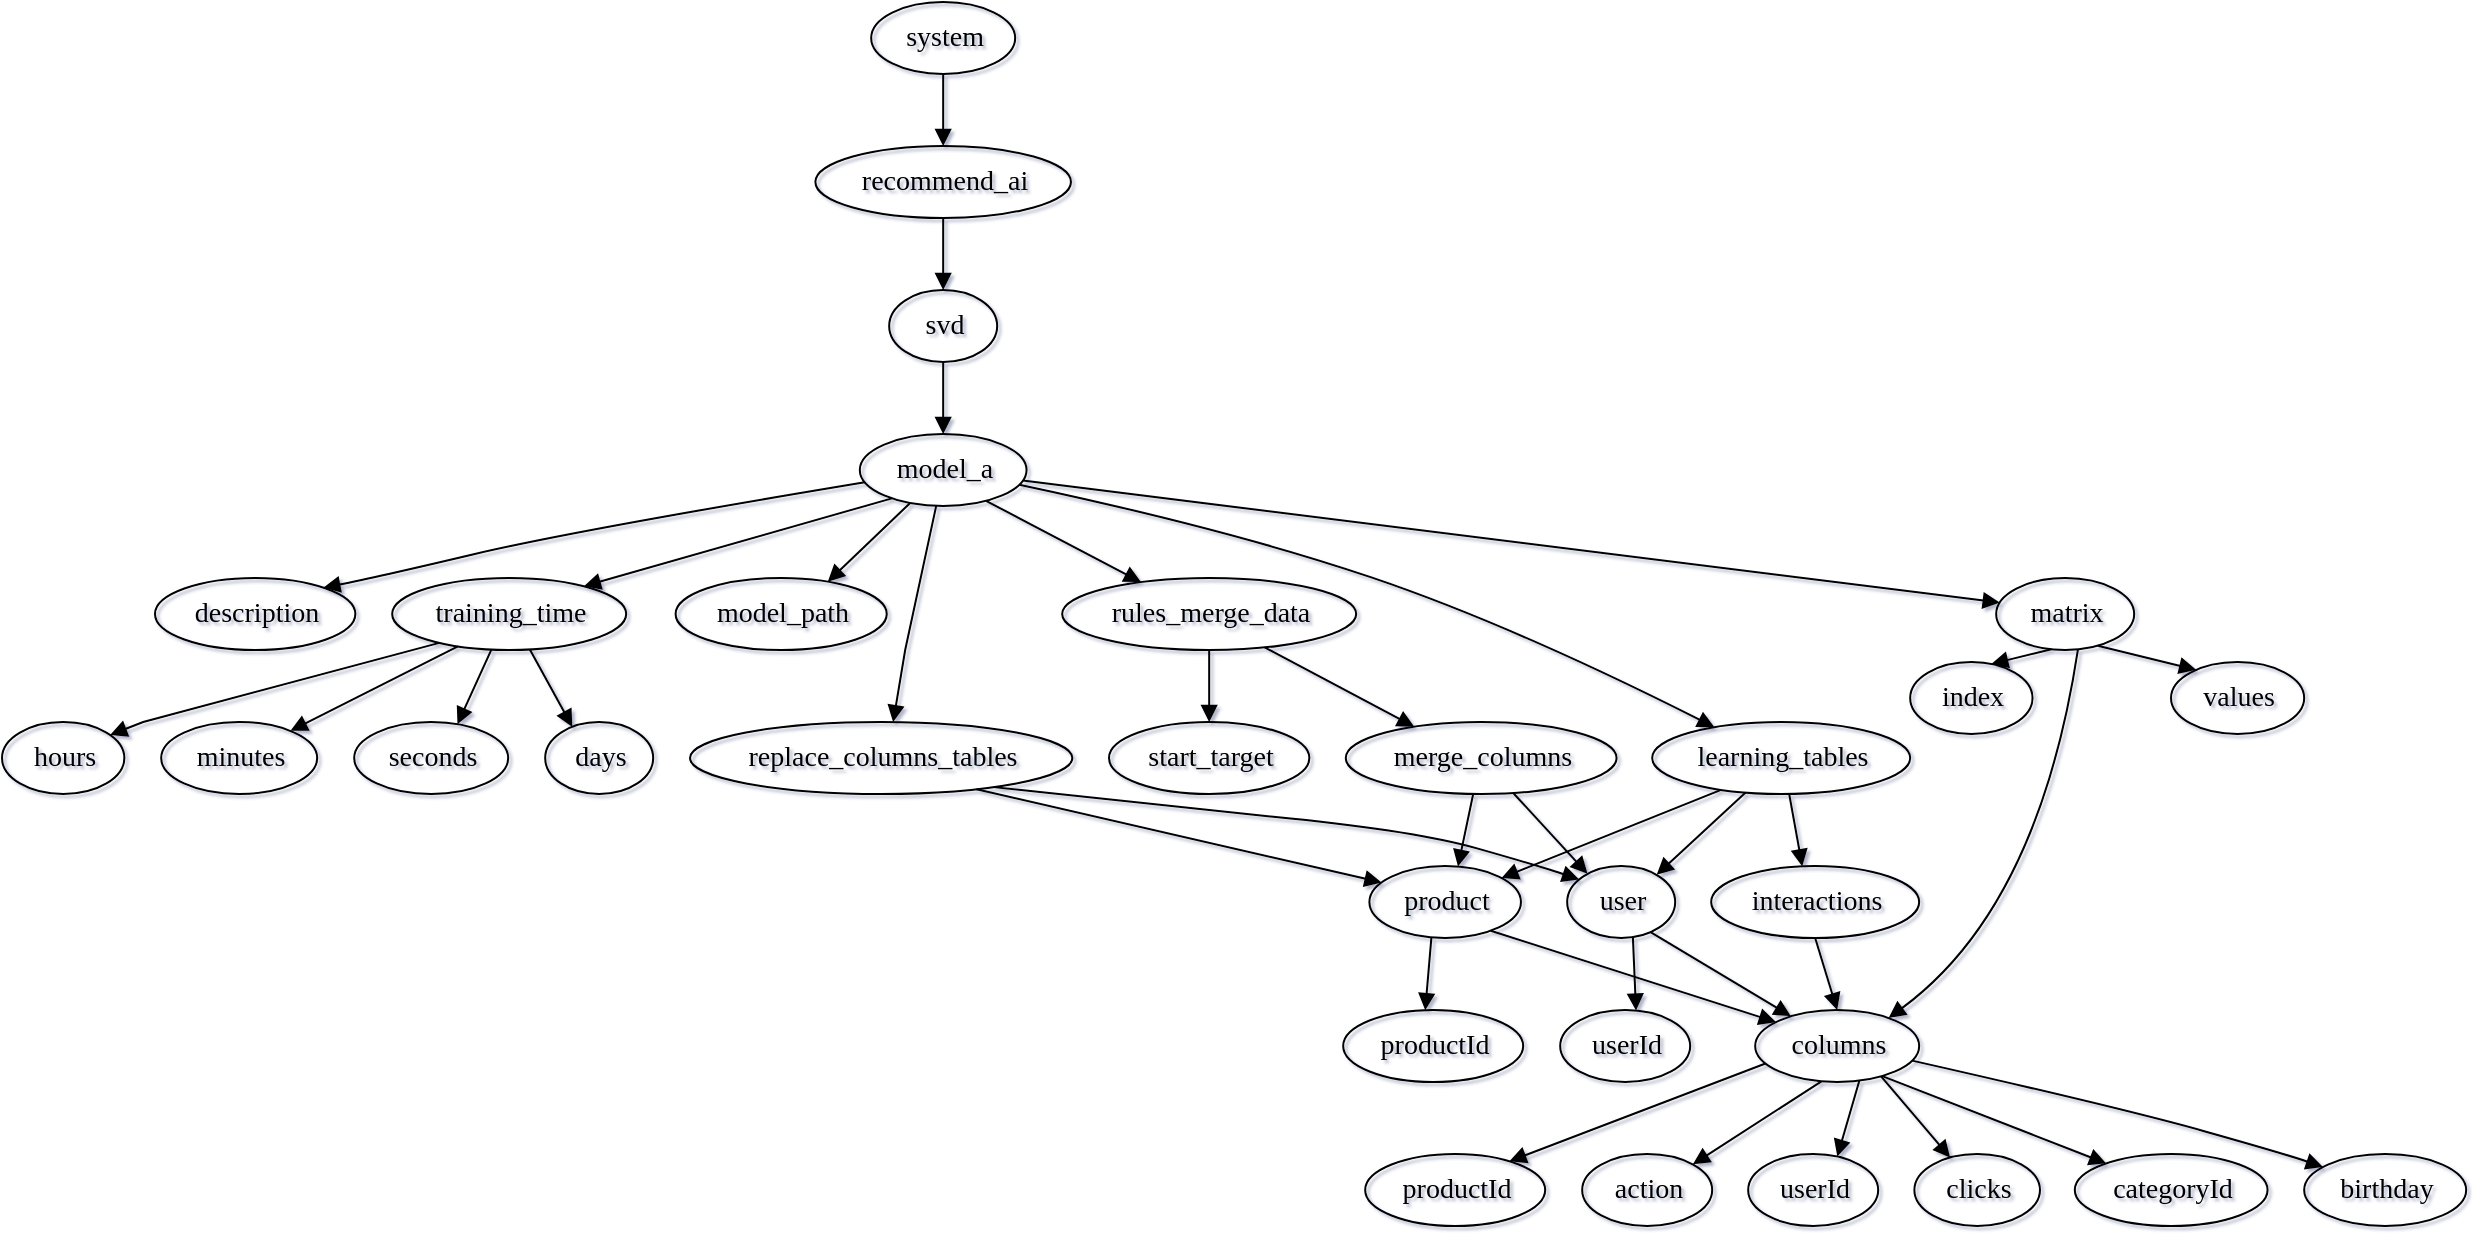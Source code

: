 <mxfile>
    <diagram id="BQbfhOcx8H9JgvVOXXp6" name="Page-1">
        <mxGraphModel dx="1113" dy="700" grid="1" gridSize="10" guides="1" tooltips="1" connect="1" arrows="1" fold="1" page="1" pageScale="1" pageWidth="1654" pageHeight="2336" math="0" shadow="1">
            <root>
                <mxCell id="0"/>
                <mxCell id="1" parent="0"/>
                <mxCell id="node1" value="&lt;font style='font-size: 14.0px;' face='Times New Roman,serif' color='#000000'&gt;system&lt;/font&gt;" style="ellipse;verticalAlign=middle;html=1;rounded=0;labelBackgroundColor=none;strokeColor=black;fillColor=none;strokeWidth=1;dashed=0;" parent="1" vertex="1">
                    <mxGeometry x="434.59" width="72" height="36" as="geometry"/>
                </mxCell>
                <mxCell id="node2" value="&lt;font style='font-size: 14.0px;' face='Times New Roman,serif' color='#000000'&gt;recommend_ai&lt;/font&gt;" style="ellipse;verticalAlign=middle;html=1;rounded=0;labelBackgroundColor=none;strokeColor=black;fillColor=none;strokeWidth=1;dashed=0;" parent="1" vertex="1">
                    <mxGeometry x="406.7" y="72" width="127.78" height="36" as="geometry"/>
                </mxCell>
                <mxCell id="node3" value="&lt;font style='font-size: 14.0px;' face='Times New Roman,serif' color='#000000'&gt;svd&lt;/font&gt;" style="ellipse;verticalAlign=middle;html=1;rounded=0;labelBackgroundColor=none;strokeColor=black;fillColor=none;strokeWidth=1;dashed=0;" parent="1" vertex="1">
                    <mxGeometry x="443.59" y="144" width="54" height="36" as="geometry"/>
                </mxCell>
                <mxCell id="node4" value="&lt;font style='font-size: 14.0px;' face='Times New Roman,serif' color='#000000'&gt;model_a&lt;/font&gt;" style="ellipse;verticalAlign=middle;html=1;rounded=0;labelBackgroundColor=none;strokeColor=black;fillColor=none;strokeWidth=1;dashed=0;" parent="1" vertex="1">
                    <mxGeometry x="428.9" y="216" width="83.38" height="36" as="geometry"/>
                </mxCell>
                <mxCell id="node5" value="&lt;font style='font-size: 14.0px;' face='Times New Roman,serif' color='#000000'&gt;description&lt;/font&gt;" style="ellipse;verticalAlign=middle;html=1;rounded=0;labelBackgroundColor=none;strokeColor=black;fillColor=none;strokeWidth=1;dashed=0;" parent="1" vertex="1">
                    <mxGeometry x="76.5" y="288" width="100.18" height="36" as="geometry"/>
                </mxCell>
                <mxCell id="node6" value="&lt;font style='font-size: 14.0px;' face='Times New Roman,serif' color='#000000'&gt;training_time&lt;/font&gt;" style="ellipse;verticalAlign=middle;html=1;rounded=0;labelBackgroundColor=none;strokeColor=black;fillColor=none;strokeWidth=1;dashed=0;" parent="1" vertex="1">
                    <mxGeometry x="195.09" y="288" width="117" height="36" as="geometry"/>
                </mxCell>
                <mxCell id="node7" value="&lt;font style='font-size: 14.0px;' face='Times New Roman,serif' color='#000000'&gt;model_path&lt;/font&gt;" style="ellipse;verticalAlign=middle;html=1;rounded=0;labelBackgroundColor=none;strokeColor=black;fillColor=none;strokeWidth=1;dashed=0;" parent="1" vertex="1">
                    <mxGeometry x="336.8" y="288" width="105.58" height="36" as="geometry"/>
                </mxCell>
                <mxCell id="node8" value="&lt;font style='font-size: 14.0px;' face='Times New Roman,serif' color='#000000'&gt;learning_tables&lt;/font&gt;" style="ellipse;verticalAlign=middle;html=1;rounded=0;labelBackgroundColor=none;strokeColor=black;fillColor=none;strokeWidth=1;dashed=0;" parent="1" vertex="1">
                    <mxGeometry x="825.09" y="360" width="129" height="36" as="geometry"/>
                </mxCell>
                <mxCell id="node9" value="&lt;font style='font-size: 14.0px;' face='Times New Roman,serif' color='#000000'&gt;replace_columns_tables&lt;/font&gt;" style="ellipse;verticalAlign=middle;html=1;rounded=0;labelBackgroundColor=none;strokeColor=black;fillColor=none;strokeWidth=1;dashed=0;" parent="1" vertex="1">
                    <mxGeometry x="344.01" y="360" width="191.16" height="36" as="geometry"/>
                </mxCell>
                <mxCell id="node10" value="&lt;font style='font-size: 14.0px;' face='Times New Roman,serif' color='#000000'&gt;rules_merge_data&lt;/font&gt;" style="ellipse;verticalAlign=middle;html=1;rounded=0;labelBackgroundColor=none;strokeColor=black;fillColor=none;strokeWidth=1;dashed=0;" parent="1" vertex="1">
                    <mxGeometry x="530.09" y="288" width="147" height="36" as="geometry"/>
                </mxCell>
                <mxCell id="node11" value="&lt;font style='font-size: 14.0px;' face='Times New Roman,serif' color='#000000'&gt;matrix&lt;/font&gt;" style="ellipse;verticalAlign=middle;html=1;rounded=0;labelBackgroundColor=none;strokeColor=black;fillColor=none;strokeWidth=1;dashed=0;" parent="1" vertex="1">
                    <mxGeometry x="997.09" y="288" width="69" height="36" as="geometry"/>
                </mxCell>
                <mxCell id="node12" value="&lt;font style='font-size: 14.0px;' face='Times New Roman,serif' color='#000000'&gt;days&lt;/font&gt;" style="ellipse;verticalAlign=middle;html=1;rounded=0;labelBackgroundColor=none;strokeColor=black;fillColor=none;strokeWidth=1;dashed=0;" parent="1" vertex="1">
                    <mxGeometry x="271.59" y="360" width="54" height="36" as="geometry"/>
                </mxCell>
                <mxCell id="node13" value="&lt;font style='font-size: 14.0px;' face='Times New Roman,serif' color='#000000'&gt;hours&lt;/font&gt;" style="ellipse;verticalAlign=middle;html=1;rounded=0;labelBackgroundColor=none;strokeColor=black;fillColor=none;strokeWidth=1;dashed=0;" parent="1" vertex="1">
                    <mxGeometry y="360" width="61.18" height="36" as="geometry"/>
                </mxCell>
                <mxCell id="node14" value="&lt;font style='font-size: 14.0px;' face='Times New Roman,serif' color='#000000'&gt;minutes&lt;/font&gt;" style="ellipse;verticalAlign=middle;html=1;rounded=0;labelBackgroundColor=none;strokeColor=black;fillColor=none;strokeWidth=1;dashed=0;" parent="1" vertex="1">
                    <mxGeometry x="79.59" y="360" width="78" height="36" as="geometry"/>
                </mxCell>
                <mxCell id="node15" value="&lt;font style='font-size: 14.0px;' face='Times New Roman,serif' color='#000000'&gt;seconds&lt;/font&gt;" style="ellipse;verticalAlign=middle;html=1;rounded=0;labelBackgroundColor=none;strokeColor=black;fillColor=none;strokeWidth=1;dashed=0;" parent="1" vertex="1">
                    <mxGeometry x="176.09" y="360" width="77" height="36" as="geometry"/>
                </mxCell>
                <mxCell id="node16" value="&lt;font style='font-size: 14.0px;' face='Times New Roman,serif' color='#000000'&gt;user&lt;/font&gt;" style="ellipse;verticalAlign=middle;html=1;rounded=0;labelBackgroundColor=none;strokeColor=black;fillColor=none;strokeWidth=1;dashed=0;" parent="1" vertex="1">
                    <mxGeometry x="782.59" y="432" width="54" height="36" as="geometry"/>
                </mxCell>
                <mxCell id="node17" value="&lt;font style='font-size: 14.0px;' face='Times New Roman,serif' color='#000000'&gt;product&lt;/font&gt;" style="ellipse;verticalAlign=middle;html=1;rounded=0;labelBackgroundColor=none;strokeColor=black;fillColor=none;strokeWidth=1;dashed=0;" parent="1" vertex="1">
                    <mxGeometry x="683.7" y="432" width="75.78" height="36" as="geometry"/>
                </mxCell>
                <mxCell id="node18" value="&lt;font style='font-size: 14.0px;' face='Times New Roman,serif' color='#000000'&gt;interactions&lt;/font&gt;" style="ellipse;verticalAlign=middle;html=1;rounded=0;labelBackgroundColor=none;strokeColor=black;fillColor=none;strokeWidth=1;dashed=0;" parent="1" vertex="1">
                    <mxGeometry x="854.59" y="432" width="104" height="36" as="geometry"/>
                </mxCell>
                <mxCell id="node19" value="&lt;font style='font-size: 14.0px;' face='Times New Roman,serif' color='#000000'&gt;start_target&lt;/font&gt;" style="ellipse;verticalAlign=middle;html=1;rounded=0;labelBackgroundColor=none;strokeColor=black;fillColor=none;strokeWidth=1;dashed=0;" parent="1" vertex="1">
                    <mxGeometry x="553.5" y="360" width="100.18" height="36" as="geometry"/>
                </mxCell>
                <mxCell id="node20" value="&lt;font style='font-size: 14.0px;' face='Times New Roman,serif' color='#000000'&gt;merge_columns&lt;/font&gt;" style="ellipse;verticalAlign=middle;html=1;rounded=0;labelBackgroundColor=none;strokeColor=black;fillColor=none;strokeWidth=1;dashed=0;" parent="1" vertex="1">
                    <mxGeometry x="671.9" y="360" width="135.38" height="36" as="geometry"/>
                </mxCell>
                <mxCell id="node21" value="&lt;font style='font-size: 14.0px;' face='Times New Roman,serif' color='#000000'&gt;columns&lt;/font&gt;" style="ellipse;verticalAlign=middle;html=1;rounded=0;labelBackgroundColor=none;strokeColor=black;fillColor=none;strokeWidth=1;dashed=0;" parent="1" vertex="1">
                    <mxGeometry x="876.59" y="504" width="82" height="36" as="geometry"/>
                </mxCell>
                <mxCell id="node22" value="&lt;font style='font-size: 14.0px;' face='Times New Roman,serif' color='#000000'&gt;index&lt;/font&gt;" style="ellipse;verticalAlign=middle;html=1;rounded=0;labelBackgroundColor=none;strokeColor=black;fillColor=none;strokeWidth=1;dashed=0;" parent="1" vertex="1">
                    <mxGeometry x="954.09" y="330" width="61.18" height="36" as="geometry"/>
                </mxCell>
                <mxCell id="node23" value="&lt;font style='font-size: 14.0px;' face='Times New Roman,serif' color='#000000'&gt;values&lt;/font&gt;" style="ellipse;verticalAlign=middle;html=1;rounded=0;labelBackgroundColor=none;strokeColor=black;fillColor=none;strokeWidth=1;dashed=0;" parent="1" vertex="1">
                    <mxGeometry x="1084.51" y="330" width="66.58" height="36" as="geometry"/>
                </mxCell>
                <mxCell id="node24" value="&lt;font style='font-size: 14.0px;' face='Times New Roman,serif' color='#000000'&gt;userId&lt;/font&gt;" style="ellipse;verticalAlign=middle;html=1;rounded=0;labelBackgroundColor=none;strokeColor=black;fillColor=none;strokeWidth=1;dashed=0;" parent="1" vertex="1">
                    <mxGeometry x="779.09" y="504" width="65" height="36" as="geometry"/>
                </mxCell>
                <mxCell id="node25" value="&lt;font style='font-size: 14.0px;' face='Times New Roman,serif' color='#000000'&gt;productId&lt;/font&gt;" style="ellipse;verticalAlign=middle;html=1;rounded=0;labelBackgroundColor=none;strokeColor=black;fillColor=none;strokeWidth=1;dashed=0;" parent="1" vertex="1">
                    <mxGeometry x="670.59" y="504" width="90" height="36" as="geometry"/>
                </mxCell>
                <mxCell id="node26" value="&lt;font style='font-size: 14.0px;' face='Times New Roman,serif' color='#000000'&gt;productId&lt;/font&gt;" style="ellipse;verticalAlign=middle;html=1;rounded=0;labelBackgroundColor=none;strokeColor=black;fillColor=none;strokeWidth=1;dashed=0;" parent="1" vertex="1">
                    <mxGeometry x="681.59" y="576" width="90" height="36" as="geometry"/>
                </mxCell>
                <mxCell id="node27" value="&lt;font style='font-size: 14.0px;' face='Times New Roman,serif' color='#000000'&gt;action&lt;/font&gt;" style="ellipse;verticalAlign=middle;html=1;rounded=0;labelBackgroundColor=none;strokeColor=black;fillColor=none;strokeWidth=1;dashed=0;" parent="1" vertex="1">
                    <mxGeometry x="790.09" y="576" width="65" height="36" as="geometry"/>
                </mxCell>
                <mxCell id="node28" value="&lt;font style='font-size: 14.0px;' face='Times New Roman,serif' color='#000000'&gt;userId&lt;/font&gt;" style="ellipse;verticalAlign=middle;html=1;rounded=0;labelBackgroundColor=none;strokeColor=black;fillColor=none;strokeWidth=1;dashed=0;" parent="1" vertex="1">
                    <mxGeometry x="873.09" y="576" width="65" height="36" as="geometry"/>
                </mxCell>
                <mxCell id="node29" value="&lt;font style='font-size: 14.0px;' face='Times New Roman,serif' color='#000000'&gt;clicks&lt;/font&gt;" style="ellipse;verticalAlign=middle;html=1;rounded=0;labelBackgroundColor=none;strokeColor=black;fillColor=none;strokeWidth=1;dashed=0;" parent="1" vertex="1">
                    <mxGeometry x="956.19" y="576" width="62.8" height="36" as="geometry"/>
                </mxCell>
                <mxCell id="node30" value="&lt;font style='font-size: 14.0px;' face='Times New Roman,serif' color='#000000'&gt;categoryId&lt;/font&gt;" style="ellipse;verticalAlign=middle;html=1;rounded=0;labelBackgroundColor=none;strokeColor=black;fillColor=none;strokeWidth=1;dashed=0;" parent="1" vertex="1">
                    <mxGeometry x="1036.4" y="576" width="96.38" height="36" as="geometry"/>
                </mxCell>
                <mxCell id="node31" value="&lt;font style='font-size: 14.0px;' face='Times New Roman,serif' color='#000000'&gt;birthday&lt;/font&gt;" style="ellipse;verticalAlign=middle;html=1;rounded=0;labelBackgroundColor=none;strokeColor=black;fillColor=none;strokeWidth=1;dashed=0;" parent="1" vertex="1">
                    <mxGeometry x="1151.09" y="576" width="81" height="36" as="geometry"/>
                </mxCell>
                <mxCell id="edge1" style="html=1;endArrow=block;dashed=0;endFill=1;startArrow=none;startFill=0;fillColor=black;strokeColor=black;strokeWidth=1;rounded=0;exitX=0.5;exitY=1.0;entryX=0.5;entryY=0.0;" parent="1" source="node1" target="node2" edge="1">
                    <mxGeometry relative="1" as="geometry">
                        <mxPoint x="470.59" y="36.3" as="sourcePoint"/>
                        <mxPoint x="470.59" y="61.89" as="targetPoint"/>
                    </mxGeometry>
                </mxCell>
                <mxCell id="edge2" style="html=1;endArrow=block;dashed=0;endFill=1;startArrow=none;startFill=0;fillColor=black;strokeColor=black;strokeWidth=1;rounded=0;exitX=0.5;exitY=1.0;entryX=0.5;entryY=0.0;" parent="1" source="node2" target="node3" edge="1">
                    <mxGeometry relative="1" as="geometry">
                        <mxPoint x="470.59" y="108.3" as="sourcePoint"/>
                        <mxPoint x="470.59" y="133.89" as="targetPoint"/>
                    </mxGeometry>
                </mxCell>
                <mxCell id="edge3" style="html=1;endArrow=block;dashed=0;endFill=1;startArrow=none;startFill=0;fillColor=black;strokeColor=black;strokeWidth=1;rounded=0;exitX=0.5;exitY=1.0;entryX=0.5;entryY=0.0;" parent="1" source="node3" target="node4" edge="1">
                    <mxGeometry relative="1" as="geometry">
                        <mxPoint x="470.59" y="180.3" as="sourcePoint"/>
                        <mxPoint x="470.59" y="205.89" as="targetPoint"/>
                    </mxGeometry>
                </mxCell>
                <mxCell id="edge4" style="html=1;endArrow=block;dashed=0;endFill=1;startArrow=none;startFill=0;fillColor=black;strokeColor=black;strokeWidth=1;curved=1;exitX=0.0;exitY=0.693;entryX=0.966;entryY=0.0;" parent="1" source="node4" target="node5" edge="1">
                    <mxGeometry relative="1" as="geometry">
                        <mxPoint x="432.08" y="240.95" as="sourcePoint"/>
                        <mxPoint x="173.24" y="291.11" as="targetPoint"/>
                        <Array as="points">
                            <mxPoint x="286.201" y="264.211"/>
                            <mxPoint x="185.59" y="288"/>
                        </Array>
                    </mxGeometry>
                </mxCell>
                <mxCell id="edge5" style="html=1;endArrow=block;dashed=0;endFill=1;startArrow=none;startFill=0;fillColor=black;strokeColor=black;strokeWidth=1;rounded=0;exitX=0.11;exitY=1.0;entryX=0.915;entryY=0.0;" parent="1" source="node4" target="node6" edge="1">
                    <mxGeometry relative="1" as="geometry">
                        <mxPoint x="438.1" y="245.48" as="sourcePoint"/>
                        <mxPoint x="302.17" y="289.33" as="targetPoint"/>
                    </mxGeometry>
                </mxCell>
                <mxCell id="edge6" style="html=1;endArrow=block;dashed=0;endFill=1;startArrow=none;startFill=0;fillColor=black;strokeColor=black;strokeWidth=1;rounded=0;exitX=0.284;exitY=1.0;entryX=0.747;entryY=0.0;" parent="1" source="node4" target="node7" edge="1">
                    <mxGeometry relative="1" as="geometry">
                        <mxPoint x="452.61" y="250.54" as="sourcePoint"/>
                        <mxPoint x="415.67" y="282.46" as="targetPoint"/>
                    </mxGeometry>
                </mxCell>
                <mxCell id="edge7" style="html=1;endArrow=block;dashed=0;endFill=1;startArrow=none;startFill=0;fillColor=black;strokeColor=black;strokeWidth=1;curved=1;exitX=1.0;exitY=0.728;entryX=0.195;entryY=0.0;" parent="1" source="node4" target="node8" edge="1">
                    <mxGeometry relative="1" as="geometry">
                        <mxPoint x="508.04" y="242.22" as="sourcePoint"/>
                        <mxPoint x="850.22" y="357.43" as="targetPoint"/>
                        <Array as="points">
                            <mxPoint x="614.073" y="263.774"/>
                            <mxPoint x="755.317" y="311.618"/>
                        </Array>
                    </mxGeometry>
                </mxCell>
                <mxCell id="edge8" style="html=1;endArrow=block;dashed=0;endFill=1;startArrow=none;startFill=0;fillColor=black;strokeColor=black;strokeWidth=1;rounded=0;exitX=0.457;exitY=1.0;entryX=0.532;entryY=0.0;" parent="1" source="node4" target="node9" edge="1">
                    <mxGeometry relative="1" as="geometry">
                        <mxPoint x="467.01" y="252.08" as="sourcePoint"/>
                        <mxPoint x="445.79" y="349.89" as="targetPoint"/>
                        <Array as="points">
                            <mxPoint x="451.59" y="324"/>
                        </Array>
                    </mxGeometry>
                </mxCell>
                <mxCell id="edge9" style="html=1;endArrow=block;dashed=0;endFill=1;startArrow=none;startFill=0;fillColor=black;strokeColor=black;strokeWidth=1;rounded=0;exitX=0.804;exitY=1.0;entryX=0.236;entryY=0.0;" parent="1" source="node4" target="node10" edge="1">
                    <mxGeometry relative="1" as="geometry">
                        <mxPoint x="495.92" y="248.33" as="sourcePoint"/>
                        <mxPoint x="564.84" y="284.61" as="targetPoint"/>
                    </mxGeometry>
                </mxCell>
                <mxCell id="edge10" style="html=1;endArrow=block;dashed=0;endFill=1;startArrow=none;startFill=0;fillColor=black;strokeColor=black;strokeWidth=1;rounded=0;exitX=1.0;exitY=0.664;entryX=0.0;entryY=0.322;" parent="1" source="node4" target="node11" edge="1">
                    <mxGeometry relative="1" as="geometry">
                        <mxPoint x="510.04" y="239.92" as="sourcePoint"/>
                        <mxPoint x="988.3" y="299.6" as="targetPoint"/>
                    </mxGeometry>
                </mxCell>
                <mxCell id="edge11" style="html=1;endArrow=block;dashed=0;endFill=1;startArrow=none;startFill=0;fillColor=black;strokeColor=black;strokeWidth=1;rounded=0;exitX=0.593;exitY=1.0;entryX=0.209;entryY=0.0;" parent="1" source="node6" target="node12" edge="1">
                    <mxGeometry relative="1" as="geometry">
                        <mxPoint x="264.48" y="323.95" as="sourcePoint"/>
                        <mxPoint x="282.88" y="352.56" as="targetPoint"/>
                    </mxGeometry>
                </mxCell>
                <mxCell id="edge12" style="html=1;endArrow=block;dashed=0;endFill=1;startArrow=none;startFill=0;fillColor=black;strokeColor=black;strokeWidth=1;rounded=0;exitX=0.126;exitY=1.0;entryX=1.0;entryY=0.075;" parent="1" source="node6" target="node13" edge="1">
                    <mxGeometry relative="1" as="geometry">
                        <mxPoint x="209.86" y="318.08" as="sourcePoint"/>
                        <mxPoint x="63.37" y="362.7" as="targetPoint"/>
                        <Array as="points">
                            <mxPoint x="70.59" y="360"/>
                        </Array>
                    </mxGeometry>
                </mxCell>
                <mxCell id="edge13" style="html=1;endArrow=block;dashed=0;endFill=1;startArrow=none;startFill=0;fillColor=black;strokeColor=black;strokeWidth=1;rounded=0;exitX=0.255;exitY=1.0;entryX=0.937;entryY=0.0;" parent="1" source="node6" target="node14" edge="1">
                    <mxGeometry relative="1" as="geometry">
                        <mxPoint x="224.96" y="321.85" as="sourcePoint"/>
                        <mxPoint x="152.67" y="359.33" as="targetPoint"/>
                    </mxGeometry>
                </mxCell>
                <mxCell id="edge14" style="html=1;endArrow=block;dashed=0;endFill=1;startArrow=none;startFill=0;fillColor=black;strokeColor=black;strokeWidth=1;rounded=0;exitX=0.419;exitY=1.0;entryX=0.685;entryY=0.0;" parent="1" source="node6" target="node15" edge="1">
                    <mxGeometry relative="1" as="geometry">
                        <mxPoint x="244.15" y="323.95" as="sourcePoint"/>
                        <mxPoint x="228.82" y="351.46" as="targetPoint"/>
                    </mxGeometry>
                </mxCell>
                <mxCell id="edge15" style="html=1;endArrow=block;dashed=0;endFill=1;startArrow=none;startFill=0;fillColor=black;strokeColor=black;strokeWidth=1;rounded=0;exitX=0.353;exitY=1.0;entryX=0.938;entryY=0.0;" parent="1" source="node8" target="node16" edge="1">
                    <mxGeometry relative="1" as="geometry">
                        <mxPoint x="870.63" y="395.59" as="sourcePoint"/>
                        <mxPoint x="833.26" y="428.28" as="targetPoint"/>
                    </mxGeometry>
                </mxCell>
                <mxCell id="edge16" style="html=1;endArrow=block;dashed=0;endFill=1;startArrow=none;startFill=0;fillColor=black;strokeColor=black;strokeWidth=1;rounded=0;exitX=0.233;exitY=1.0;entryX=1.0;entryY=0.047;" parent="1" source="node8" target="node17" edge="1">
                    <mxGeometry relative="1" as="geometry">
                        <mxPoint x="855.18" y="393.33" as="sourcePoint"/>
                        <mxPoint x="758.33" y="433.69" as="targetPoint"/>
                    </mxGeometry>
                </mxCell>
                <mxCell id="edge17" style="html=1;endArrow=block;dashed=0;endFill=1;startArrow=none;startFill=0;fillColor=black;strokeColor=black;strokeWidth=1;rounded=0;exitX=0.533;exitY=1.0;entryX=0.437;entryY=0.0;" parent="1" source="node8" target="node18" edge="1">
                    <mxGeometry relative="1" as="geometry">
                        <mxPoint x="893.79" y="396.3" as="sourcePoint"/>
                        <mxPoint x="900.07" y="422.17" as="targetPoint"/>
                    </mxGeometry>
                </mxCell>
                <mxCell id="edge18" style="html=1;endArrow=block;dashed=0;endFill=1;startArrow=none;startFill=0;fillColor=black;strokeColor=black;strokeWidth=1;curved=1;exitX=0.865;exitY=1.0;entryX=0.0;entryY=0.087;" parent="1" source="node9" target="node16" edge="1">
                    <mxGeometry relative="1" as="geometry">
                        <mxPoint x="509.34" y="390.3" as="sourcePoint"/>
                        <mxPoint x="778.29" y="435.15" as="targetPoint"/>
                        <Array as="points">
                            <mxPoint x="581.249" y="401.915"/>
                            <mxPoint x="707.307" y="414.628"/>
                            <mxPoint x="768.59" y="432"/>
                        </Array>
                    </mxGeometry>
                </mxCell>
                <mxCell id="edge19" style="html=1;endArrow=block;dashed=0;endFill=1;startArrow=none;startFill=0;fillColor=black;strokeColor=black;strokeWidth=1;rounded=0;exitX=0.79;exitY=1.0;entryX=0.0;entryY=0.177;" parent="1" source="node9" target="node17" edge="1">
                    <mxGeometry relative="1" as="geometry">
                        <mxPoint x="494.96" y="392.75" as="sourcePoint"/>
                        <mxPoint x="678.81" y="438.38" as="targetPoint"/>
                    </mxGeometry>
                </mxCell>
                <mxCell id="edge20" style="html=1;endArrow=block;dashed=0;endFill=1;startArrow=none;startFill=0;fillColor=black;strokeColor=black;strokeWidth=1;rounded=0;exitX=0.5;exitY=1.0;entryX=0.5;entryY=0.0;" parent="1" source="node10" target="node19" edge="1">
                    <mxGeometry relative="1" as="geometry">
                        <mxPoint x="603.59" y="324.3" as="sourcePoint"/>
                        <mxPoint x="603.59" y="349.89" as="targetPoint"/>
                    </mxGeometry>
                </mxCell>
                <mxCell id="edge21" style="html=1;endArrow=block;dashed=0;endFill=1;startArrow=none;startFill=0;fillColor=black;strokeColor=black;strokeWidth=1;rounded=0;exitX=0.705;exitY=1.0;entryX=0.214;entryY=0.0;" parent="1" source="node10" target="node20" edge="1">
                    <mxGeometry relative="1" as="geometry">
                        <mxPoint x="633.77" y="322.54" as="sourcePoint"/>
                        <mxPoint x="700.85" y="357.06" as="targetPoint"/>
                    </mxGeometry>
                </mxCell>
                <mxCell id="edge22" style="html=1;endArrow=block;dashed=0;endFill=1;startArrow=none;startFill=0;fillColor=black;strokeColor=black;strokeWidth=1;curved=1;exitX=0.601;exitY=1.0;entryX=0.906;entryY=0.0;" parent="1" source="node11" target="node21" edge="1">
                    <mxGeometry relative="1" as="geometry">
                        <mxPoint x="1038.59" y="323.78" as="sourcePoint"/>
                        <mxPoint x="938.87" y="502.41" as="targetPoint"/>
                        <Array as="points">
                            <mxPoint x="1018.336" y="452.915"/>
                        </Array>
                    </mxGeometry>
                </mxCell>
                <mxCell id="edge23" style="html=1;endArrow=block;dashed=0;endFill=1;startArrow=none;startFill=0;fillColor=black;strokeColor=black;strokeWidth=1;rounded=0;exitX=0.398;exitY=1.0;entryX=0.677;entryY=0.0;" parent="1" source="node11" target="node22" edge="1">
                    <mxGeometry relative="1" as="geometry">
                        <mxPoint x="1024.57" y="323.95" as="sourcePoint"/>
                        <mxPoint x="1013.4" y="350.89" as="targetPoint"/>
                    </mxGeometry>
                </mxCell>
                <mxCell id="edge24" style="html=1;endArrow=block;dashed=0;endFill=1;startArrow=none;startFill=0;fillColor=black;strokeColor=black;strokeWidth=1;rounded=0;exitX=0.773;exitY=1.0;entryX=0.099;entryY=0.0;" parent="1" source="node11" target="node23" edge="1">
                    <mxGeometry relative="1" as="geometry">
                        <mxPoint x="1050.44" y="321.5" as="sourcePoint"/>
                        <mxPoint x="1095.9" y="356.47" as="targetPoint"/>
                    </mxGeometry>
                </mxCell>
                <mxCell id="edge25" style="html=1;endArrow=block;dashed=0;endFill=1;startArrow=none;startFill=0;fillColor=black;strokeColor=black;strokeWidth=1;rounded=0;exitX=0.826;exitY=1.0;entryX=0.155;entryY=0.0;" parent="1" source="node16" target="node21" edge="1">
                    <mxGeometry relative="1" as="geometry">
                        <mxPoint x="827.2" y="463.84" as="sourcePoint"/>
                        <mxPoint x="877.33" y="500.39" as="targetPoint"/>
                    </mxGeometry>
                </mxCell>
                <mxCell id="edge27" style="html=1;endArrow=block;dashed=0;endFill=1;startArrow=none;startFill=0;fillColor=black;strokeColor=black;strokeWidth=1;curved=1;exitX=0.617;exitY=1.0;entryX=0.59;entryY=0.0;" parent="1" source="node16" target="node24" edge="1">
                    <mxGeometry relative="1" as="geometry">
                        <mxPoint x="815.9" y="467.59" as="sourcePoint"/>
                        <mxPoint x="817.41" y="493.77" as="targetPoint"/>
                    </mxGeometry>
                </mxCell>
                <mxCell id="edge28" style="html=1;endArrow=block;dashed=0;endFill=1;startArrow=none;startFill=0;fillColor=black;strokeColor=black;strokeWidth=1;rounded=0;exitX=0.879;exitY=1.0;entryX=0.0;entryY=0.055;" parent="1" source="node17" target="node21" edge="1">
                    <mxGeometry relative="1" as="geometry">
                        <mxPoint x="750.34" y="461.94" as="sourcePoint"/>
                        <mxPoint x="866.13" y="505.99" as="targetPoint"/>
                    </mxGeometry>
                </mxCell>
                <mxCell id="edge29" style="html=1;endArrow=block;dashed=0;endFill=1;startArrow=none;startFill=0;fillColor=black;strokeColor=black;strokeWidth=1;curved=1;exitX=0.403;exitY=1.0;entryX=0.453;entryY=0.0;" parent="1" source="node17" target="node25" edge="1">
                    <mxGeometry relative="1" as="geometry">
                        <mxPoint x="714.26" y="467.95" as="sourcePoint"/>
                        <mxPoint x="711.33" y="493.64" as="targetPoint"/>
                    </mxGeometry>
                </mxCell>
                <mxCell id="edge31" style="html=1;endArrow=block;dashed=0;endFill=1;startArrow=none;startFill=0;fillColor=black;strokeColor=black;strokeWidth=1;rounded=0;exitX=0.498;exitY=1.0;entryX=0.505;entryY=0.0;" parent="1" source="node18" target="node21" edge="1">
                    <mxGeometry relative="1" as="geometry">
                        <mxPoint x="906.34" y="468.3" as="sourcePoint"/>
                        <mxPoint x="905.97" y="493.89" as="targetPoint"/>
                    </mxGeometry>
                </mxCell>
                <mxCell id="edge47" style="html=1;endArrow=block;dashed=0;endFill=1;startArrow=none;startFill=0;fillColor=black;strokeColor=black;strokeWidth=1;rounded=0;exitX=0.623;exitY=1.0;entryX=0.099;entryY=0.0;" parent="1" source="node20" target="node16" edge="1">
                    <mxGeometry relative="1" as="geometry">
                        <mxPoint x="756.18" y="395.59" as="sourcePoint"/>
                        <mxPoint x="787.94" y="427.35" as="targetPoint"/>
                    </mxGeometry>
                </mxCell>
                <mxCell id="edge48" style="html=1;endArrow=block;dashed=0;endFill=1;startArrow=none;startFill=0;fillColor=black;strokeColor=black;strokeWidth=1;rounded=0;exitX=0.467;exitY=1.0;entryX=0.591;entryY=0.0;" parent="1" source="node20" target="node17" edge="1">
                    <mxGeometry relative="1" as="geometry">
                        <mxPoint x="735.14" y="396.3" as="sourcePoint"/>
                        <mxPoint x="728.49" y="422.17" as="targetPoint"/>
                    </mxGeometry>
                </mxCell>
                <mxCell id="edge32" style="html=1;endArrow=block;dashed=0;endFill=1;startArrow=none;startFill=0;fillColor=black;strokeColor=black;strokeWidth=1;curved=1;exitX=0.0;exitY=0.79;entryX=0.883;entryY=0.0;" parent="1" source="node21" target="node26" edge="1">
                    <mxGeometry relative="1" as="geometry">
                        <mxPoint x="871.87" y="532.44" as="sourcePoint"/>
                        <mxPoint x="761.07" y="574.82" as="targetPoint"/>
                    </mxGeometry>
                </mxCell>
                <mxCell id="edge37" style="html=1;endArrow=block;dashed=0;endFill=1;startArrow=none;startFill=0;fillColor=black;strokeColor=black;strokeWidth=1;curved=1;exitX=0.398;exitY=1.0;entryX=0.996;entryY=0.0;" parent="1" source="node21" target="node27" edge="1">
                    <mxGeometry relative="1" as="geometry">
                        <mxPoint x="897.25" y="539.95" as="sourcePoint"/>
                        <mxPoint x="854.84" y="575.76" as="targetPoint"/>
                    </mxGeometry>
                </mxCell>
                <mxCell id="edge40" style="html=1;endArrow=block;dashed=0;endFill=1;startArrow=none;startFill=0;fillColor=black;strokeColor=black;strokeWidth=1;curved=1;exitX=0.642;exitY=1.0;entryX=0.702;entryY=0.0;" parent="1" source="node21" target="node28" edge="1">
                    <mxGeometry relative="1" as="geometry">
                        <mxPoint x="917.27" y="539.59" as="sourcePoint"/>
                        <mxPoint x="918.7" y="566.85" as="targetPoint"/>
                    </mxGeometry>
                </mxCell>
                <mxCell id="edge43" style="html=1;endArrow=block;dashed=0;endFill=1;startArrow=none;startFill=0;fillColor=black;strokeColor=black;strokeWidth=1;curved=1;exitX=0.82;exitY=1.0;entryX=0.26;entryY=0.0;" parent="1" source="node21" target="node29" edge="1">
                    <mxGeometry relative="1" as="geometry">
                        <mxPoint x="931.83" y="536.17" as="sourcePoint"/>
                        <mxPoint x="972.49" y="569.13" as="targetPoint"/>
                    </mxGeometry>
                </mxCell>
                <mxCell id="edge44" style="html=1;endArrow=block;dashed=0;endFill=1;startArrow=none;startFill=0;fillColor=black;strokeColor=black;strokeWidth=1;curved=1;exitX=0.83;exitY=1.0;entryX=0.04;entryY=0.0;" parent="1" source="node21" target="node30" edge="1">
                    <mxGeometry relative="1" as="geometry">
                        <mxPoint x="932.66" y="535.68" as="sourcePoint"/>
                        <mxPoint x="1040.29" y="577.89" as="targetPoint"/>
                    </mxGeometry>
                </mxCell>
                <mxCell id="edge46" style="html=1;endArrow=block;dashed=0;endFill=1;startArrow=none;startFill=0;fillColor=black;strokeColor=black;strokeWidth=1;curved=1;exitX=1.0;exitY=0.724;entryX=0.0;entryY=0.081;" parent="1" source="node21" target="node31" edge="1">
                    <mxGeometry relative="1" as="geometry">
                        <mxPoint x="942.68" y="530.05" as="sourcePoint"/>
                        <mxPoint x="1151.31" y="578.9" as="targetPoint"/>
                        <Array as="points">
                            <mxPoint x="1060.609" y="553.207"/>
                            <mxPoint x="1141.59" y="576"/>
                        </Array>
                    </mxGeometry>
                </mxCell>
            </root>
        </mxGraphModel>
    </diagram>
</mxfile>
